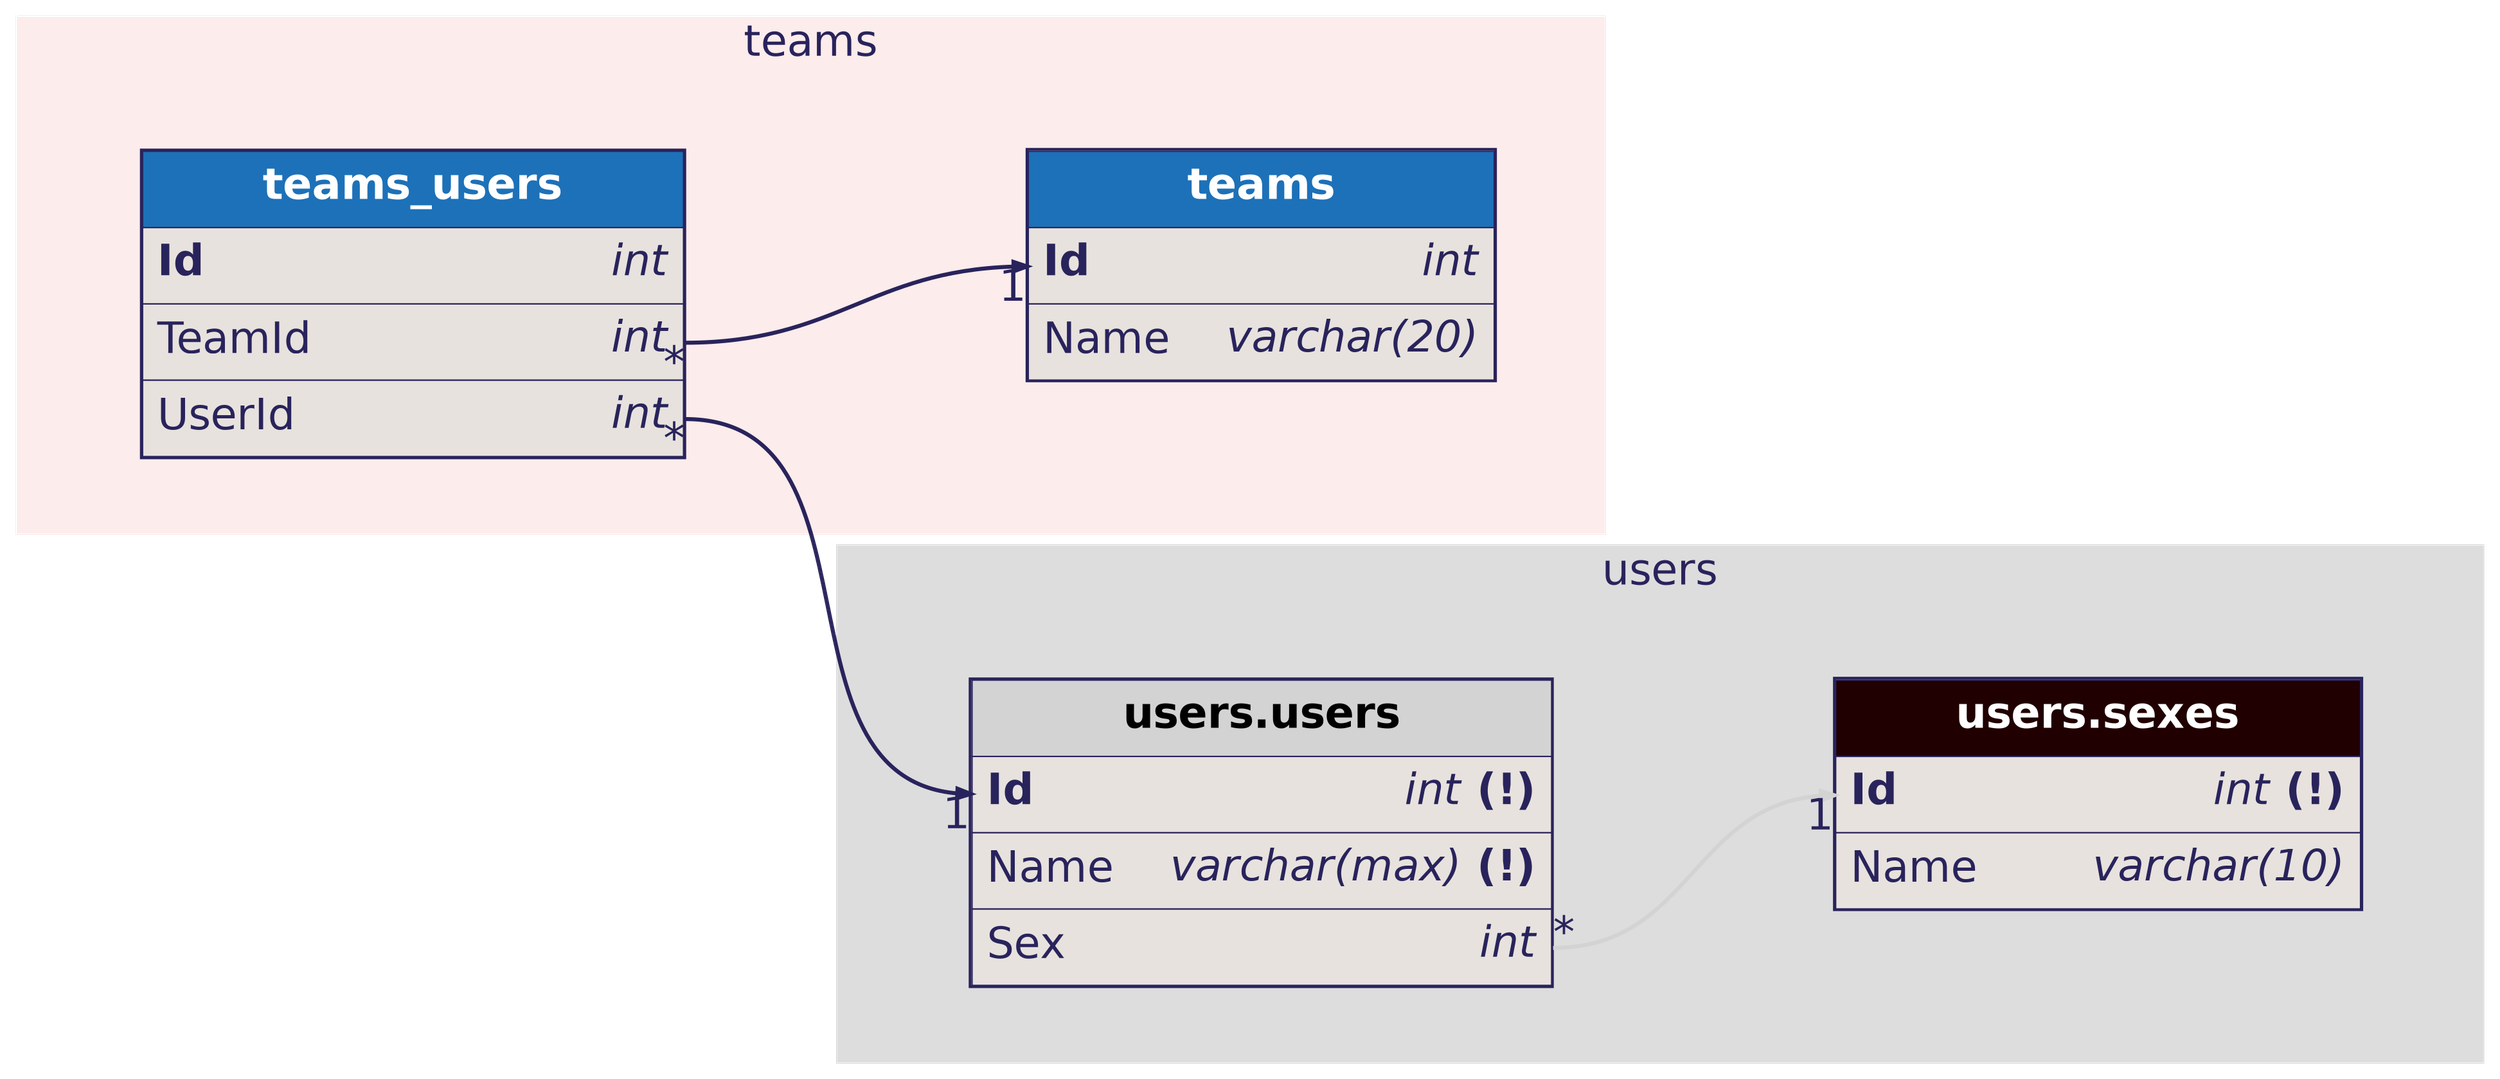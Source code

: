 digraph dbml {
      rankdir=LR;
      graph [fontname="helvetica", fontsize=32, fontcolor="#29235c", bgcolor="transparent"];
      node [penwidth=0, margin=0, fontname="helvetica", fontsize=32, fontcolor="#29235c"];
      edge [fontname="helvetica", fontsize=32, fontcolor="#29235c", color="#29235c"];

      
      subgraph cluster_users {
      tooltip="users\nUser details"
      label="users"
      style=filled;
      color="#dddddd";

      "users.users" [id="users.users";URL="https://flexivis.infrastruktur.link/#url=text:inline:users.users+table+link";tooltip="users.users\na test note";label=<<TABLE BORDER="2" COLOR="#29235c" CELLBORDER="1" CELLSPACING="0" CELLPADDING="10">
      <TR><TD PORT="f0" BGCOLOR="#D3D3D3" HREF="https://flexivis.infrastruktur.link/#url=text:inline:users.users+table+link"><FONT COLOR="#000000"><B>       users.users       </B></FONT></TD></TR>
<TR><TD ALIGN="LEFT" PORT="f1" BGCOLOR="#e7e2dd">
      <TABLE CELLPADDING="0" CELLSPACING="0" BORDER="0">
        <TR>
          <TD ALIGN="LEFT"><B>Id</B>    </TD>
          <TD ALIGN="RIGHT"><FONT><I>int</I> <B>(!)</B></FONT></TD>
        </TR>
      </TABLE>
    </TD></TR>
<TR><TD ALIGN="LEFT" PORT="f2" BGCOLOR="#e7e2dd">
      <TABLE CELLPADDING="0" CELLSPACING="0" BORDER="0">
        <TR>
          <TD ALIGN="LEFT">Name    </TD>
          <TD ALIGN="RIGHT"><FONT><I>varchar(max)</I> <B>(!)</B></FONT></TD>
        </TR>
      </TABLE>
    </TD></TR>
<TR><TD ALIGN="LEFT" PORT="f3" BGCOLOR="#e7e2dd">
      <TABLE CELLPADDING="0" CELLSPACING="0" BORDER="0">
        <TR>
          <TD ALIGN="LEFT">Sex    </TD>
          <TD ALIGN="RIGHT"><FONT><I>int</I></FONT></TD>
        </TR>
      </TABLE>
    </TD></TR>
    </TABLE>>];
"users.sexes" [id="users.sexes";URL="https://flexivis.infrastruktur.link/#url=text:inline:users.sexes+table+link";tooltip="users.sexes\nMale or female";label=<<TABLE BORDER="2" COLOR="#29235c" CELLBORDER="1" CELLSPACING="0" CELLPADDING="10">
      <TR><TD PORT="f0" BGCOLOR="#200000" HREF="https://flexivis.infrastruktur.link/#url=text:inline:users.sexes+table+link"><FONT COLOR="#ffffff"><B>       users.sexes       </B></FONT></TD></TR>
<TR><TD ALIGN="LEFT" PORT="f1" BGCOLOR="#e7e2dd">
      <TABLE CELLPADDING="0" CELLSPACING="0" BORDER="0">
        <TR>
          <TD ALIGN="LEFT"><B>Id</B>    </TD>
          <TD ALIGN="RIGHT"><FONT><I>int</I> <B>(!)</B></FONT></TD>
        </TR>
      </TABLE>
    </TD></TR>
<TR><TD ALIGN="LEFT" PORT="f2" BGCOLOR="#e7e2dd">
      <TABLE CELLPADDING="0" CELLSPACING="0" BORDER="0">
        <TR>
          <TD ALIGN="LEFT">Name    </TD>
          <TD ALIGN="RIGHT"><FONT><I>varchar(10)</I></FONT></TD>
        </TR>
      </TABLE>
    </TD></TR>
    </TABLE>>];
    }
subgraph cluster_teams {
      tooltip="teams\nThe team tables"
      label="teams"
      style=filled;
      color="#fcecec";

      "teams" [id="teams";tooltip="teams\nAnother note";label=<<TABLE BORDER="2" COLOR="#29235c" CELLBORDER="1" CELLSPACING="0" CELLPADDING="10">
      <TR><TD PORT="f0" BGCOLOR="#1d71b8"><FONT COLOR="#ffffff"><B>       teams       </B></FONT></TD></TR>
<TR><TD ALIGN="LEFT" PORT="f1" BGCOLOR="#e7e2dd">
      <TABLE CELLPADDING="0" CELLSPACING="0" BORDER="0">
        <TR>
          <TD ALIGN="LEFT"><B>Id</B>    </TD>
          <TD ALIGN="RIGHT"><FONT><I>int</I></FONT></TD>
        </TR>
      </TABLE>
    </TD></TR>
<TR><TD ALIGN="LEFT" PORT="f2" BGCOLOR="#e7e2dd">
      <TABLE CELLPADDING="0" CELLSPACING="0" BORDER="0">
        <TR>
          <TD ALIGN="LEFT">Name    </TD>
          <TD ALIGN="RIGHT"><FONT><I>varchar(20)</I></FONT></TD>
        </TR>
      </TABLE>
    </TD></TR>
    </TABLE>>];
"teams_users" [id="teams_users";URL="https://flexivis.infrastruktur.link/#url=text:inline:teams_users+join+table+link";label=<<TABLE BORDER="2" COLOR="#29235c" CELLBORDER="1" CELLSPACING="0" CELLPADDING="10">
      <TR><TD PORT="f0" BGCOLOR="#1d71b8" HREF="https://flexivis.infrastruktur.link/#url=text:inline:teams_users+join+table+link"><FONT COLOR="#ffffff"><B>       teams_users       </B></FONT></TD></TR>
<TR><TD ALIGN="LEFT" PORT="f1" BGCOLOR="#e7e2dd">
      <TABLE CELLPADDING="0" CELLSPACING="0" BORDER="0">
        <TR>
          <TD ALIGN="LEFT"><B>Id</B>    </TD>
          <TD ALIGN="RIGHT"><FONT><I>int</I></FONT></TD>
        </TR>
      </TABLE>
    </TD></TR>
<TR><TD ALIGN="LEFT" PORT="f2" BGCOLOR="#e7e2dd">
      <TABLE CELLPADDING="0" CELLSPACING="0" BORDER="0">
        <TR>
          <TD ALIGN="LEFT">TeamId    </TD>
          <TD ALIGN="RIGHT"><FONT><I>int</I></FONT></TD>
        </TR>
      </TABLE>
    </TD></TR>
<TR><TD ALIGN="LEFT" PORT="f3" BGCOLOR="#e7e2dd">
      <TABLE CELLPADDING="0" CELLSPACING="0" BORDER="0">
        <TR>
          <TD ALIGN="LEFT">UserId    </TD>
          <TD ALIGN="RIGHT"><FONT><I>int</I></FONT></TD>
        </TR>
      </TABLE>
    </TD></TR>
    </TABLE>>];
    }
      
      "users.users":f0 -> "users.sexes":f0 [style=invis, weight=100, color=red]
    "users.users":f3:e -> "users.sexes":f1:w [dir=forward, penwidth=3, color="#D3D3D3", headlabel="1", taillabel="*"]
"teams_users":f0 -> "teams":f0 [style=invis, weight=100, color=red]
    "teams_users":f2:e -> "teams":f1:w [dir=forward, penwidth=3, color="#29235c", headlabel="1", taillabel="*"]
"teams_users":f0 -> "users.users":f0 [style=invis, weight=100, color=red]
    "teams_users":f3:e -> "users.users":f1:w [dir=forward, penwidth=3, color="#29235c", headlabel="1", taillabel="*"]
      
    }
